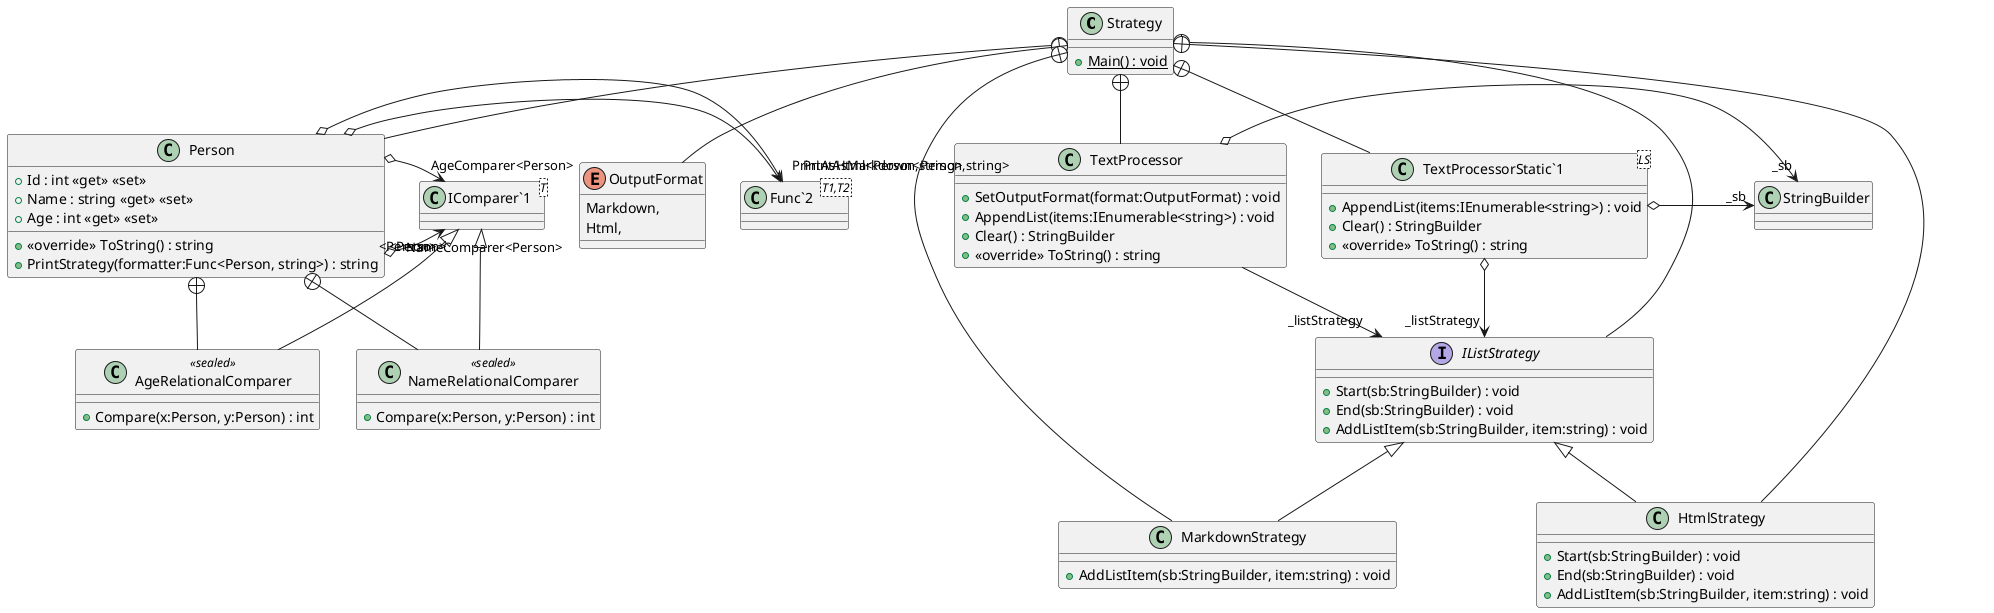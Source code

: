 @startuml
class Strategy {
    + {static} Main() : void
}
class Person {
    + Id : int <<get>> <<set>>
    + Name : string <<get>> <<set>>
    + Age : int <<get>> <<set>>
    + <<override>> ToString() : string
    + PrintStrategy(formatter:Func<Person, string>) : string
}
enum OutputFormat {
    Markdown,
    Html,
}
interface IListStrategy {
    + Start(sb:StringBuilder) : void
    + End(sb:StringBuilder) : void
    + AddListItem(sb:StringBuilder, item:string) : void
}
class HtmlStrategy {
    + Start(sb:StringBuilder) : void
    + End(sb:StringBuilder) : void
    + AddListItem(sb:StringBuilder, item:string) : void
}
class MarkdownStrategy {
    + AddListItem(sb:StringBuilder, item:string) : void
}
class TextProcessor {
    + SetOutputFormat(format:OutputFormat) : void
    + AppendList(items:IEnumerable<string>) : void
    + Clear() : StringBuilder
    + <<override>> ToString() : string
}
class "TextProcessorStatic`1"<LS> {
    + AppendList(items:IEnumerable<string>) : void
    + Clear() : StringBuilder
    + <<override>> ToString() : string
}
class NameRelationalComparer <<sealed>> {
    + Compare(x:Person, y:Person) : int
}
class "IComparer`1"<T> {
}
class AgeRelationalComparer <<sealed>> {
    + Compare(x:Person, y:Person) : int
}
class "Func`2"<T1,T2> {
}
Strategy +-- Person
Person o-> "NameComparer<Person>" "IComparer`1"
Person o-> "AgeComparer<Person>" "IComparer`1"
Person o-> "PrintAsHtml<Person,string>" "Func`2"
Person o-> "PrintAsMarkdown<Person,string>" "Func`2"
Strategy +-- OutputFormat
Strategy +-- IListStrategy
Strategy +-- HtmlStrategy
IListStrategy <|-- HtmlStrategy
Strategy +-- MarkdownStrategy
IListStrategy <|-- MarkdownStrategy
Strategy +-- TextProcessor
TextProcessor o-> "_sb" StringBuilder
TextProcessor --> "_listStrategy" IListStrategy
Strategy +-- "TextProcessorStatic`1"
"TextProcessorStatic`1" o-> "_sb" StringBuilder
"TextProcessorStatic`1" o-> "_listStrategy" IListStrategy
Person +-- NameRelationalComparer
"IComparer`1" "<Person>" <|-- NameRelationalComparer
Person +-- AgeRelationalComparer
"IComparer`1" "<Person>" <|-- AgeRelationalComparer
@enduml
